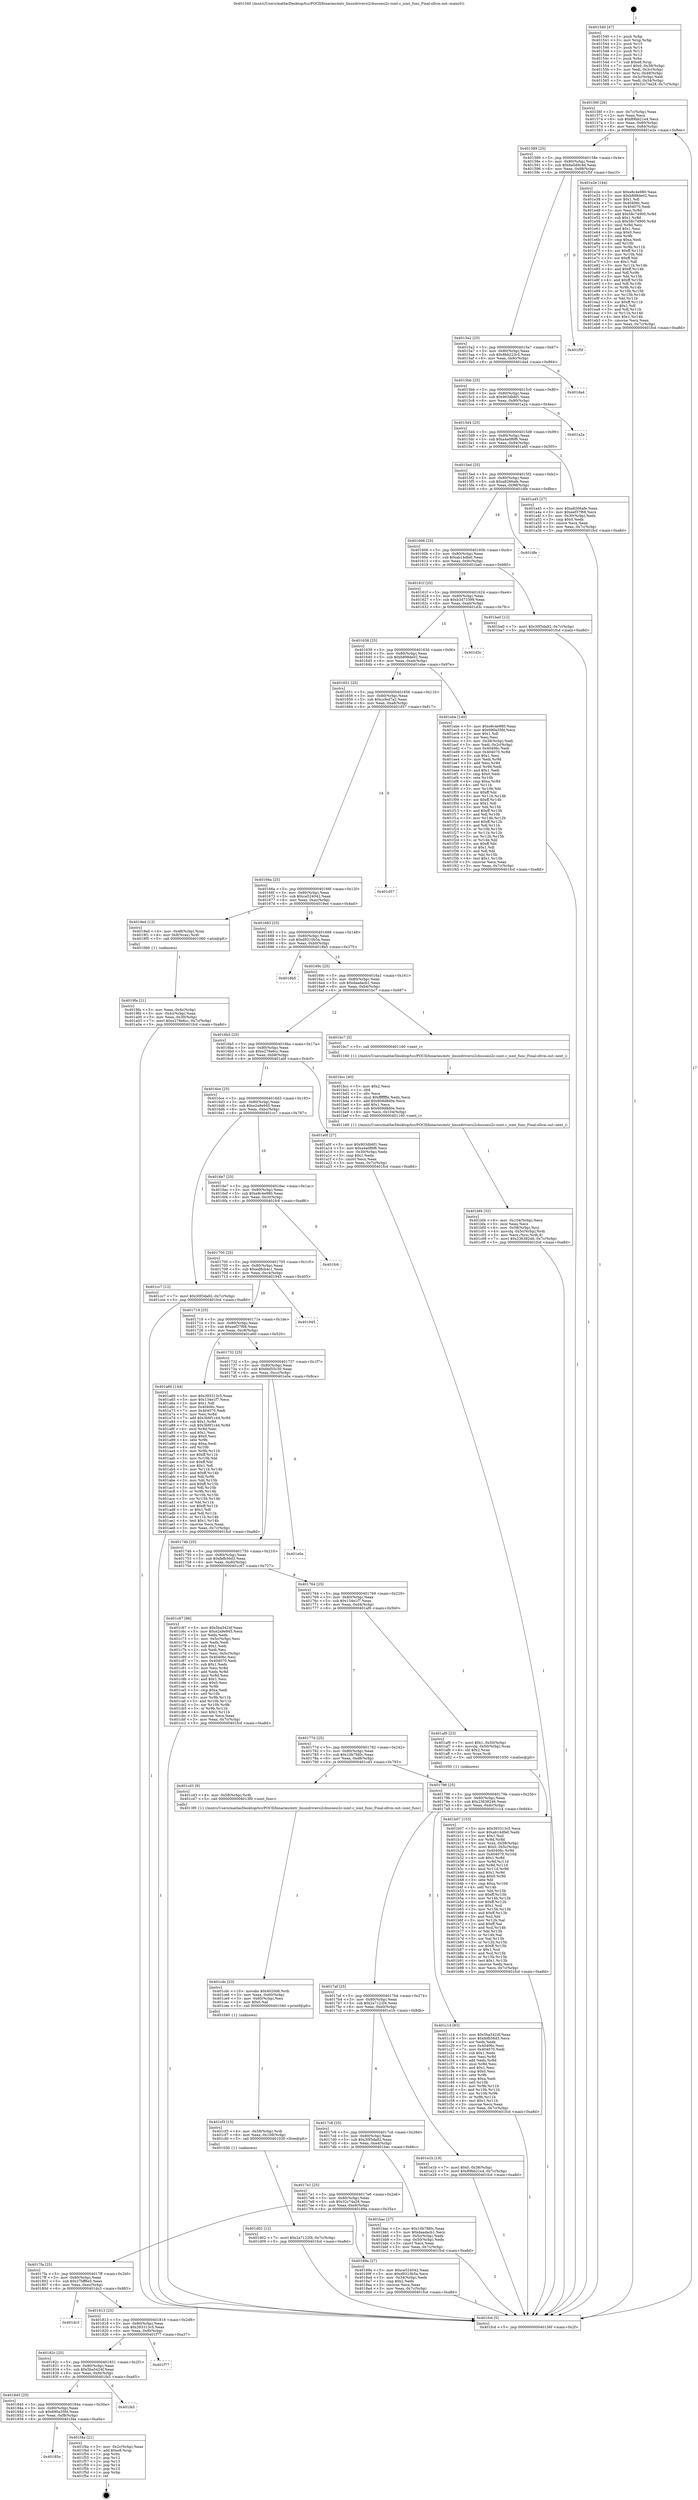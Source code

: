 digraph "0x401540" {
  label = "0x401540 (/mnt/c/Users/mathe/Desktop/tcc/POCII/binaries/extr_linuxdriversi2cbussesi2c-ismt.c_ismt_func_Final-ollvm.out::main(0))"
  labelloc = "t"
  node[shape=record]

  Entry [label="",width=0.3,height=0.3,shape=circle,fillcolor=black,style=filled]
  "0x40156f" [label="{
     0x40156f [26]\l
     | [instrs]\l
     &nbsp;&nbsp;0x40156f \<+3\>: mov -0x7c(%rbp),%eax\l
     &nbsp;&nbsp;0x401572 \<+2\>: mov %eax,%ecx\l
     &nbsp;&nbsp;0x401574 \<+6\>: sub $0x89bb21e4,%ecx\l
     &nbsp;&nbsp;0x40157a \<+3\>: mov %eax,-0x80(%rbp)\l
     &nbsp;&nbsp;0x40157d \<+6\>: mov %ecx,-0x84(%rbp)\l
     &nbsp;&nbsp;0x401583 \<+6\>: je 0000000000401e2e \<main+0x8ee\>\l
  }"]
  "0x401e2e" [label="{
     0x401e2e [144]\l
     | [instrs]\l
     &nbsp;&nbsp;0x401e2e \<+5\>: mov $0xe8c4e980,%eax\l
     &nbsp;&nbsp;0x401e33 \<+5\>: mov $0xb898de02,%ecx\l
     &nbsp;&nbsp;0x401e38 \<+2\>: mov $0x1,%dl\l
     &nbsp;&nbsp;0x401e3a \<+7\>: mov 0x40406c,%esi\l
     &nbsp;&nbsp;0x401e41 \<+7\>: mov 0x404070,%edi\l
     &nbsp;&nbsp;0x401e48 \<+3\>: mov %esi,%r8d\l
     &nbsp;&nbsp;0x401e4b \<+7\>: add $0x58c74900,%r8d\l
     &nbsp;&nbsp;0x401e52 \<+4\>: sub $0x1,%r8d\l
     &nbsp;&nbsp;0x401e56 \<+7\>: sub $0x58c74900,%r8d\l
     &nbsp;&nbsp;0x401e5d \<+4\>: imul %r8d,%esi\l
     &nbsp;&nbsp;0x401e61 \<+3\>: and $0x1,%esi\l
     &nbsp;&nbsp;0x401e64 \<+3\>: cmp $0x0,%esi\l
     &nbsp;&nbsp;0x401e67 \<+4\>: sete %r9b\l
     &nbsp;&nbsp;0x401e6b \<+3\>: cmp $0xa,%edi\l
     &nbsp;&nbsp;0x401e6e \<+4\>: setl %r10b\l
     &nbsp;&nbsp;0x401e72 \<+3\>: mov %r9b,%r11b\l
     &nbsp;&nbsp;0x401e75 \<+4\>: xor $0xff,%r11b\l
     &nbsp;&nbsp;0x401e79 \<+3\>: mov %r10b,%bl\l
     &nbsp;&nbsp;0x401e7c \<+3\>: xor $0xff,%bl\l
     &nbsp;&nbsp;0x401e7f \<+3\>: xor $0x1,%dl\l
     &nbsp;&nbsp;0x401e82 \<+3\>: mov %r11b,%r14b\l
     &nbsp;&nbsp;0x401e85 \<+4\>: and $0xff,%r14b\l
     &nbsp;&nbsp;0x401e89 \<+3\>: and %dl,%r9b\l
     &nbsp;&nbsp;0x401e8c \<+3\>: mov %bl,%r15b\l
     &nbsp;&nbsp;0x401e8f \<+4\>: and $0xff,%r15b\l
     &nbsp;&nbsp;0x401e93 \<+3\>: and %dl,%r10b\l
     &nbsp;&nbsp;0x401e96 \<+3\>: or %r9b,%r14b\l
     &nbsp;&nbsp;0x401e99 \<+3\>: or %r10b,%r15b\l
     &nbsp;&nbsp;0x401e9c \<+3\>: xor %r15b,%r14b\l
     &nbsp;&nbsp;0x401e9f \<+3\>: or %bl,%r11b\l
     &nbsp;&nbsp;0x401ea2 \<+4\>: xor $0xff,%r11b\l
     &nbsp;&nbsp;0x401ea6 \<+3\>: or $0x1,%dl\l
     &nbsp;&nbsp;0x401ea9 \<+3\>: and %dl,%r11b\l
     &nbsp;&nbsp;0x401eac \<+3\>: or %r11b,%r14b\l
     &nbsp;&nbsp;0x401eaf \<+4\>: test $0x1,%r14b\l
     &nbsp;&nbsp;0x401eb3 \<+3\>: cmovne %ecx,%eax\l
     &nbsp;&nbsp;0x401eb6 \<+3\>: mov %eax,-0x7c(%rbp)\l
     &nbsp;&nbsp;0x401eb9 \<+5\>: jmp 0000000000401fcd \<main+0xa8d\>\l
  }"]
  "0x401589" [label="{
     0x401589 [25]\l
     | [instrs]\l
     &nbsp;&nbsp;0x401589 \<+5\>: jmp 000000000040158e \<main+0x4e\>\l
     &nbsp;&nbsp;0x40158e \<+3\>: mov -0x80(%rbp),%eax\l
     &nbsp;&nbsp;0x401591 \<+5\>: sub $0x8a5d9c4d,%eax\l
     &nbsp;&nbsp;0x401596 \<+6\>: mov %eax,-0x88(%rbp)\l
     &nbsp;&nbsp;0x40159c \<+6\>: je 0000000000401f5f \<main+0xa1f\>\l
  }"]
  Exit [label="",width=0.3,height=0.3,shape=circle,fillcolor=black,style=filled,peripheries=2]
  "0x401f5f" [label="{
     0x401f5f\l
  }", style=dashed]
  "0x4015a2" [label="{
     0x4015a2 [25]\l
     | [instrs]\l
     &nbsp;&nbsp;0x4015a2 \<+5\>: jmp 00000000004015a7 \<main+0x67\>\l
     &nbsp;&nbsp;0x4015a7 \<+3\>: mov -0x80(%rbp),%eax\l
     &nbsp;&nbsp;0x4015aa \<+5\>: sub $0x8bb223c5,%eax\l
     &nbsp;&nbsp;0x4015af \<+6\>: mov %eax,-0x8c(%rbp)\l
     &nbsp;&nbsp;0x4015b5 \<+6\>: je 0000000000401da4 \<main+0x864\>\l
  }"]
  "0x40185e" [label="{
     0x40185e\l
  }", style=dashed]
  "0x401da4" [label="{
     0x401da4\l
  }", style=dashed]
  "0x4015bb" [label="{
     0x4015bb [25]\l
     | [instrs]\l
     &nbsp;&nbsp;0x4015bb \<+5\>: jmp 00000000004015c0 \<main+0x80\>\l
     &nbsp;&nbsp;0x4015c0 \<+3\>: mov -0x80(%rbp),%eax\l
     &nbsp;&nbsp;0x4015c3 \<+5\>: sub $0x903db6f1,%eax\l
     &nbsp;&nbsp;0x4015c8 \<+6\>: mov %eax,-0x90(%rbp)\l
     &nbsp;&nbsp;0x4015ce \<+6\>: je 0000000000401a2a \<main+0x4ea\>\l
  }"]
  "0x401f4a" [label="{
     0x401f4a [21]\l
     | [instrs]\l
     &nbsp;&nbsp;0x401f4a \<+3\>: mov -0x2c(%rbp),%eax\l
     &nbsp;&nbsp;0x401f4d \<+7\>: add $0xe8,%rsp\l
     &nbsp;&nbsp;0x401f54 \<+1\>: pop %rbx\l
     &nbsp;&nbsp;0x401f55 \<+2\>: pop %r12\l
     &nbsp;&nbsp;0x401f57 \<+2\>: pop %r13\l
     &nbsp;&nbsp;0x401f59 \<+2\>: pop %r14\l
     &nbsp;&nbsp;0x401f5b \<+2\>: pop %r15\l
     &nbsp;&nbsp;0x401f5d \<+1\>: pop %rbp\l
     &nbsp;&nbsp;0x401f5e \<+1\>: ret\l
  }"]
  "0x401a2a" [label="{
     0x401a2a\l
  }", style=dashed]
  "0x4015d4" [label="{
     0x4015d4 [25]\l
     | [instrs]\l
     &nbsp;&nbsp;0x4015d4 \<+5\>: jmp 00000000004015d9 \<main+0x99\>\l
     &nbsp;&nbsp;0x4015d9 \<+3\>: mov -0x80(%rbp),%eax\l
     &nbsp;&nbsp;0x4015dc \<+5\>: sub $0xa4a0f6f6,%eax\l
     &nbsp;&nbsp;0x4015e1 \<+6\>: mov %eax,-0x94(%rbp)\l
     &nbsp;&nbsp;0x4015e7 \<+6\>: je 0000000000401a45 \<main+0x505\>\l
  }"]
  "0x401845" [label="{
     0x401845 [25]\l
     | [instrs]\l
     &nbsp;&nbsp;0x401845 \<+5\>: jmp 000000000040184a \<main+0x30a\>\l
     &nbsp;&nbsp;0x40184a \<+3\>: mov -0x80(%rbp),%eax\l
     &nbsp;&nbsp;0x40184d \<+5\>: sub $0x690a35fd,%eax\l
     &nbsp;&nbsp;0x401852 \<+6\>: mov %eax,-0xf8(%rbp)\l
     &nbsp;&nbsp;0x401858 \<+6\>: je 0000000000401f4a \<main+0xa0a\>\l
  }"]
  "0x401a45" [label="{
     0x401a45 [27]\l
     | [instrs]\l
     &nbsp;&nbsp;0x401a45 \<+5\>: mov $0xa8266afe,%eax\l
     &nbsp;&nbsp;0x401a4a \<+5\>: mov $0xeef37f68,%ecx\l
     &nbsp;&nbsp;0x401a4f \<+3\>: mov -0x30(%rbp),%edx\l
     &nbsp;&nbsp;0x401a52 \<+3\>: cmp $0x0,%edx\l
     &nbsp;&nbsp;0x401a55 \<+3\>: cmove %ecx,%eax\l
     &nbsp;&nbsp;0x401a58 \<+3\>: mov %eax,-0x7c(%rbp)\l
     &nbsp;&nbsp;0x401a5b \<+5\>: jmp 0000000000401fcd \<main+0xa8d\>\l
  }"]
  "0x4015ed" [label="{
     0x4015ed [25]\l
     | [instrs]\l
     &nbsp;&nbsp;0x4015ed \<+5\>: jmp 00000000004015f2 \<main+0xb2\>\l
     &nbsp;&nbsp;0x4015f2 \<+3\>: mov -0x80(%rbp),%eax\l
     &nbsp;&nbsp;0x4015f5 \<+5\>: sub $0xa8266afe,%eax\l
     &nbsp;&nbsp;0x4015fa \<+6\>: mov %eax,-0x98(%rbp)\l
     &nbsp;&nbsp;0x401600 \<+6\>: je 0000000000401dfe \<main+0x8be\>\l
  }"]
  "0x401fa5" [label="{
     0x401fa5\l
  }", style=dashed]
  "0x401dfe" [label="{
     0x401dfe\l
  }", style=dashed]
  "0x401606" [label="{
     0x401606 [25]\l
     | [instrs]\l
     &nbsp;&nbsp;0x401606 \<+5\>: jmp 000000000040160b \<main+0xcb\>\l
     &nbsp;&nbsp;0x40160b \<+3\>: mov -0x80(%rbp),%eax\l
     &nbsp;&nbsp;0x40160e \<+5\>: sub $0xab14dfa0,%eax\l
     &nbsp;&nbsp;0x401613 \<+6\>: mov %eax,-0x9c(%rbp)\l
     &nbsp;&nbsp;0x401619 \<+6\>: je 0000000000401ba0 \<main+0x660\>\l
  }"]
  "0x40182c" [label="{
     0x40182c [25]\l
     | [instrs]\l
     &nbsp;&nbsp;0x40182c \<+5\>: jmp 0000000000401831 \<main+0x2f1\>\l
     &nbsp;&nbsp;0x401831 \<+3\>: mov -0x80(%rbp),%eax\l
     &nbsp;&nbsp;0x401834 \<+5\>: sub $0x5ba5424f,%eax\l
     &nbsp;&nbsp;0x401839 \<+6\>: mov %eax,-0xf4(%rbp)\l
     &nbsp;&nbsp;0x40183f \<+6\>: je 0000000000401fa5 \<main+0xa65\>\l
  }"]
  "0x401ba0" [label="{
     0x401ba0 [12]\l
     | [instrs]\l
     &nbsp;&nbsp;0x401ba0 \<+7\>: movl $0x30f3da92,-0x7c(%rbp)\l
     &nbsp;&nbsp;0x401ba7 \<+5\>: jmp 0000000000401fcd \<main+0xa8d\>\l
  }"]
  "0x40161f" [label="{
     0x40161f [25]\l
     | [instrs]\l
     &nbsp;&nbsp;0x40161f \<+5\>: jmp 0000000000401624 \<main+0xe4\>\l
     &nbsp;&nbsp;0x401624 \<+3\>: mov -0x80(%rbp),%eax\l
     &nbsp;&nbsp;0x401627 \<+5\>: sub $0xb3d73399,%eax\l
     &nbsp;&nbsp;0x40162c \<+6\>: mov %eax,-0xa0(%rbp)\l
     &nbsp;&nbsp;0x401632 \<+6\>: je 0000000000401d3c \<main+0x7fc\>\l
  }"]
  "0x401f77" [label="{
     0x401f77\l
  }", style=dashed]
  "0x401d3c" [label="{
     0x401d3c\l
  }", style=dashed]
  "0x401638" [label="{
     0x401638 [25]\l
     | [instrs]\l
     &nbsp;&nbsp;0x401638 \<+5\>: jmp 000000000040163d \<main+0xfd\>\l
     &nbsp;&nbsp;0x40163d \<+3\>: mov -0x80(%rbp),%eax\l
     &nbsp;&nbsp;0x401640 \<+5\>: sub $0xb898de02,%eax\l
     &nbsp;&nbsp;0x401645 \<+6\>: mov %eax,-0xa4(%rbp)\l
     &nbsp;&nbsp;0x40164b \<+6\>: je 0000000000401ebe \<main+0x97e\>\l
  }"]
  "0x401813" [label="{
     0x401813 [25]\l
     | [instrs]\l
     &nbsp;&nbsp;0x401813 \<+5\>: jmp 0000000000401818 \<main+0x2d8\>\l
     &nbsp;&nbsp;0x401818 \<+3\>: mov -0x80(%rbp),%eax\l
     &nbsp;&nbsp;0x40181b \<+5\>: sub $0x393313c5,%eax\l
     &nbsp;&nbsp;0x401820 \<+6\>: mov %eax,-0xf0(%rbp)\l
     &nbsp;&nbsp;0x401826 \<+6\>: je 0000000000401f77 \<main+0xa37\>\l
  }"]
  "0x401ebe" [label="{
     0x401ebe [140]\l
     | [instrs]\l
     &nbsp;&nbsp;0x401ebe \<+5\>: mov $0xe8c4e980,%eax\l
     &nbsp;&nbsp;0x401ec3 \<+5\>: mov $0x690a35fd,%ecx\l
     &nbsp;&nbsp;0x401ec8 \<+2\>: mov $0x1,%dl\l
     &nbsp;&nbsp;0x401eca \<+2\>: xor %esi,%esi\l
     &nbsp;&nbsp;0x401ecc \<+3\>: mov -0x38(%rbp),%edi\l
     &nbsp;&nbsp;0x401ecf \<+3\>: mov %edi,-0x2c(%rbp)\l
     &nbsp;&nbsp;0x401ed2 \<+7\>: mov 0x40406c,%edi\l
     &nbsp;&nbsp;0x401ed9 \<+8\>: mov 0x404070,%r8d\l
     &nbsp;&nbsp;0x401ee1 \<+3\>: sub $0x1,%esi\l
     &nbsp;&nbsp;0x401ee4 \<+3\>: mov %edi,%r9d\l
     &nbsp;&nbsp;0x401ee7 \<+3\>: add %esi,%r9d\l
     &nbsp;&nbsp;0x401eea \<+4\>: imul %r9d,%edi\l
     &nbsp;&nbsp;0x401eee \<+3\>: and $0x1,%edi\l
     &nbsp;&nbsp;0x401ef1 \<+3\>: cmp $0x0,%edi\l
     &nbsp;&nbsp;0x401ef4 \<+4\>: sete %r10b\l
     &nbsp;&nbsp;0x401ef8 \<+4\>: cmp $0xa,%r8d\l
     &nbsp;&nbsp;0x401efc \<+4\>: setl %r11b\l
     &nbsp;&nbsp;0x401f00 \<+3\>: mov %r10b,%bl\l
     &nbsp;&nbsp;0x401f03 \<+3\>: xor $0xff,%bl\l
     &nbsp;&nbsp;0x401f06 \<+3\>: mov %r11b,%r14b\l
     &nbsp;&nbsp;0x401f09 \<+4\>: xor $0xff,%r14b\l
     &nbsp;&nbsp;0x401f0d \<+3\>: xor $0x1,%dl\l
     &nbsp;&nbsp;0x401f10 \<+3\>: mov %bl,%r15b\l
     &nbsp;&nbsp;0x401f13 \<+4\>: and $0xff,%r15b\l
     &nbsp;&nbsp;0x401f17 \<+3\>: and %dl,%r10b\l
     &nbsp;&nbsp;0x401f1a \<+3\>: mov %r14b,%r12b\l
     &nbsp;&nbsp;0x401f1d \<+4\>: and $0xff,%r12b\l
     &nbsp;&nbsp;0x401f21 \<+3\>: and %dl,%r11b\l
     &nbsp;&nbsp;0x401f24 \<+3\>: or %r10b,%r15b\l
     &nbsp;&nbsp;0x401f27 \<+3\>: or %r11b,%r12b\l
     &nbsp;&nbsp;0x401f2a \<+3\>: xor %r12b,%r15b\l
     &nbsp;&nbsp;0x401f2d \<+3\>: or %r14b,%bl\l
     &nbsp;&nbsp;0x401f30 \<+3\>: xor $0xff,%bl\l
     &nbsp;&nbsp;0x401f33 \<+3\>: or $0x1,%dl\l
     &nbsp;&nbsp;0x401f36 \<+2\>: and %dl,%bl\l
     &nbsp;&nbsp;0x401f38 \<+3\>: or %bl,%r15b\l
     &nbsp;&nbsp;0x401f3b \<+4\>: test $0x1,%r15b\l
     &nbsp;&nbsp;0x401f3f \<+3\>: cmovne %ecx,%eax\l
     &nbsp;&nbsp;0x401f42 \<+3\>: mov %eax,-0x7c(%rbp)\l
     &nbsp;&nbsp;0x401f45 \<+5\>: jmp 0000000000401fcd \<main+0xa8d\>\l
  }"]
  "0x401651" [label="{
     0x401651 [25]\l
     | [instrs]\l
     &nbsp;&nbsp;0x401651 \<+5\>: jmp 0000000000401656 \<main+0x116\>\l
     &nbsp;&nbsp;0x401656 \<+3\>: mov -0x80(%rbp),%eax\l
     &nbsp;&nbsp;0x401659 \<+5\>: sub $0xccfed7a2,%eax\l
     &nbsp;&nbsp;0x40165e \<+6\>: mov %eax,-0xa8(%rbp)\l
     &nbsp;&nbsp;0x401664 \<+6\>: je 0000000000401d57 \<main+0x817\>\l
  }"]
  "0x401dc3" [label="{
     0x401dc3\l
  }", style=dashed]
  "0x401d57" [label="{
     0x401d57\l
  }", style=dashed]
  "0x40166a" [label="{
     0x40166a [25]\l
     | [instrs]\l
     &nbsp;&nbsp;0x40166a \<+5\>: jmp 000000000040166f \<main+0x12f\>\l
     &nbsp;&nbsp;0x40166f \<+3\>: mov -0x80(%rbp),%eax\l
     &nbsp;&nbsp;0x401672 \<+5\>: sub $0xce524042,%eax\l
     &nbsp;&nbsp;0x401677 \<+6\>: mov %eax,-0xac(%rbp)\l
     &nbsp;&nbsp;0x40167d \<+6\>: je 00000000004019ed \<main+0x4ad\>\l
  }"]
  "0x401d02" [label="{
     0x401d02 [12]\l
     | [instrs]\l
     &nbsp;&nbsp;0x401d02 \<+7\>: movl $0x2a7122f4,-0x7c(%rbp)\l
     &nbsp;&nbsp;0x401d09 \<+5\>: jmp 0000000000401fcd \<main+0xa8d\>\l
  }"]
  "0x4019ed" [label="{
     0x4019ed [13]\l
     | [instrs]\l
     &nbsp;&nbsp;0x4019ed \<+4\>: mov -0x48(%rbp),%rax\l
     &nbsp;&nbsp;0x4019f1 \<+4\>: mov 0x8(%rax),%rdi\l
     &nbsp;&nbsp;0x4019f5 \<+5\>: call 0000000000401060 \<atoi@plt\>\l
     | [calls]\l
     &nbsp;&nbsp;0x401060 \{1\} (unknown)\l
  }"]
  "0x401683" [label="{
     0x401683 [25]\l
     | [instrs]\l
     &nbsp;&nbsp;0x401683 \<+5\>: jmp 0000000000401688 \<main+0x148\>\l
     &nbsp;&nbsp;0x401688 \<+3\>: mov -0x80(%rbp),%eax\l
     &nbsp;&nbsp;0x40168b \<+5\>: sub $0xd9310b5a,%eax\l
     &nbsp;&nbsp;0x401690 \<+6\>: mov %eax,-0xb0(%rbp)\l
     &nbsp;&nbsp;0x401696 \<+6\>: je 00000000004018b5 \<main+0x375\>\l
  }"]
  "0x401cf3" [label="{
     0x401cf3 [15]\l
     | [instrs]\l
     &nbsp;&nbsp;0x401cf3 \<+4\>: mov -0x58(%rbp),%rdi\l
     &nbsp;&nbsp;0x401cf7 \<+6\>: mov %eax,-0x108(%rbp)\l
     &nbsp;&nbsp;0x401cfd \<+5\>: call 0000000000401030 \<free@plt\>\l
     | [calls]\l
     &nbsp;&nbsp;0x401030 \{1\} (unknown)\l
  }"]
  "0x4018b5" [label="{
     0x4018b5\l
  }", style=dashed]
  "0x40169c" [label="{
     0x40169c [25]\l
     | [instrs]\l
     &nbsp;&nbsp;0x40169c \<+5\>: jmp 00000000004016a1 \<main+0x161\>\l
     &nbsp;&nbsp;0x4016a1 \<+3\>: mov -0x80(%rbp),%eax\l
     &nbsp;&nbsp;0x4016a4 \<+5\>: sub $0xdaadacb1,%eax\l
     &nbsp;&nbsp;0x4016a9 \<+6\>: mov %eax,-0xb4(%rbp)\l
     &nbsp;&nbsp;0x4016af \<+6\>: je 0000000000401bc7 \<main+0x687\>\l
  }"]
  "0x401cdc" [label="{
     0x401cdc [23]\l
     | [instrs]\l
     &nbsp;&nbsp;0x401cdc \<+10\>: movabs $0x4020d6,%rdi\l
     &nbsp;&nbsp;0x401ce6 \<+3\>: mov %eax,-0x60(%rbp)\l
     &nbsp;&nbsp;0x401ce9 \<+3\>: mov -0x60(%rbp),%esi\l
     &nbsp;&nbsp;0x401cec \<+2\>: mov $0x0,%al\l
     &nbsp;&nbsp;0x401cee \<+5\>: call 0000000000401040 \<printf@plt\>\l
     | [calls]\l
     &nbsp;&nbsp;0x401040 \{1\} (unknown)\l
  }"]
  "0x401bc7" [label="{
     0x401bc7 [5]\l
     | [instrs]\l
     &nbsp;&nbsp;0x401bc7 \<+5\>: call 0000000000401160 \<next_i\>\l
     | [calls]\l
     &nbsp;&nbsp;0x401160 \{1\} (/mnt/c/Users/mathe/Desktop/tcc/POCII/binaries/extr_linuxdriversi2cbussesi2c-ismt.c_ismt_func_Final-ollvm.out::next_i)\l
  }"]
  "0x4016b5" [label="{
     0x4016b5 [25]\l
     | [instrs]\l
     &nbsp;&nbsp;0x4016b5 \<+5\>: jmp 00000000004016ba \<main+0x17a\>\l
     &nbsp;&nbsp;0x4016ba \<+3\>: mov -0x80(%rbp),%eax\l
     &nbsp;&nbsp;0x4016bd \<+5\>: sub $0xe278e6cc,%eax\l
     &nbsp;&nbsp;0x4016c2 \<+6\>: mov %eax,-0xb8(%rbp)\l
     &nbsp;&nbsp;0x4016c8 \<+6\>: je 0000000000401a0f \<main+0x4cf\>\l
  }"]
  "0x401bf4" [label="{
     0x401bf4 [32]\l
     | [instrs]\l
     &nbsp;&nbsp;0x401bf4 \<+6\>: mov -0x104(%rbp),%ecx\l
     &nbsp;&nbsp;0x401bfa \<+3\>: imul %eax,%ecx\l
     &nbsp;&nbsp;0x401bfd \<+4\>: mov -0x58(%rbp),%rsi\l
     &nbsp;&nbsp;0x401c01 \<+4\>: movslq -0x5c(%rbp),%rdi\l
     &nbsp;&nbsp;0x401c05 \<+3\>: mov %ecx,(%rsi,%rdi,4)\l
     &nbsp;&nbsp;0x401c08 \<+7\>: movl $0x23638246,-0x7c(%rbp)\l
     &nbsp;&nbsp;0x401c0f \<+5\>: jmp 0000000000401fcd \<main+0xa8d\>\l
  }"]
  "0x401a0f" [label="{
     0x401a0f [27]\l
     | [instrs]\l
     &nbsp;&nbsp;0x401a0f \<+5\>: mov $0x903db6f1,%eax\l
     &nbsp;&nbsp;0x401a14 \<+5\>: mov $0xa4a0f6f6,%ecx\l
     &nbsp;&nbsp;0x401a19 \<+3\>: mov -0x30(%rbp),%edx\l
     &nbsp;&nbsp;0x401a1c \<+3\>: cmp $0x1,%edx\l
     &nbsp;&nbsp;0x401a1f \<+3\>: cmovl %ecx,%eax\l
     &nbsp;&nbsp;0x401a22 \<+3\>: mov %eax,-0x7c(%rbp)\l
     &nbsp;&nbsp;0x401a25 \<+5\>: jmp 0000000000401fcd \<main+0xa8d\>\l
  }"]
  "0x4016ce" [label="{
     0x4016ce [25]\l
     | [instrs]\l
     &nbsp;&nbsp;0x4016ce \<+5\>: jmp 00000000004016d3 \<main+0x193\>\l
     &nbsp;&nbsp;0x4016d3 \<+3\>: mov -0x80(%rbp),%eax\l
     &nbsp;&nbsp;0x4016d6 \<+5\>: sub $0xe2a9e945,%eax\l
     &nbsp;&nbsp;0x4016db \<+6\>: mov %eax,-0xbc(%rbp)\l
     &nbsp;&nbsp;0x4016e1 \<+6\>: je 0000000000401cc7 \<main+0x787\>\l
  }"]
  "0x401bcc" [label="{
     0x401bcc [40]\l
     | [instrs]\l
     &nbsp;&nbsp;0x401bcc \<+5\>: mov $0x2,%ecx\l
     &nbsp;&nbsp;0x401bd1 \<+1\>: cltd\l
     &nbsp;&nbsp;0x401bd2 \<+2\>: idiv %ecx\l
     &nbsp;&nbsp;0x401bd4 \<+6\>: imul $0xfffffffe,%edx,%ecx\l
     &nbsp;&nbsp;0x401bda \<+6\>: add $0x809d8d0e,%ecx\l
     &nbsp;&nbsp;0x401be0 \<+3\>: add $0x1,%ecx\l
     &nbsp;&nbsp;0x401be3 \<+6\>: sub $0x809d8d0e,%ecx\l
     &nbsp;&nbsp;0x401be9 \<+6\>: mov %ecx,-0x104(%rbp)\l
     &nbsp;&nbsp;0x401bef \<+5\>: call 0000000000401160 \<next_i\>\l
     | [calls]\l
     &nbsp;&nbsp;0x401160 \{1\} (/mnt/c/Users/mathe/Desktop/tcc/POCII/binaries/extr_linuxdriversi2cbussesi2c-ismt.c_ismt_func_Final-ollvm.out::next_i)\l
  }"]
  "0x401cc7" [label="{
     0x401cc7 [12]\l
     | [instrs]\l
     &nbsp;&nbsp;0x401cc7 \<+7\>: movl $0x30f3da92,-0x7c(%rbp)\l
     &nbsp;&nbsp;0x401cce \<+5\>: jmp 0000000000401fcd \<main+0xa8d\>\l
  }"]
  "0x4016e7" [label="{
     0x4016e7 [25]\l
     | [instrs]\l
     &nbsp;&nbsp;0x4016e7 \<+5\>: jmp 00000000004016ec \<main+0x1ac\>\l
     &nbsp;&nbsp;0x4016ec \<+3\>: mov -0x80(%rbp),%eax\l
     &nbsp;&nbsp;0x4016ef \<+5\>: sub $0xe8c4e980,%eax\l
     &nbsp;&nbsp;0x4016f4 \<+6\>: mov %eax,-0xc0(%rbp)\l
     &nbsp;&nbsp;0x4016fa \<+6\>: je 0000000000401fc6 \<main+0xa86\>\l
  }"]
  "0x401b07" [label="{
     0x401b07 [153]\l
     | [instrs]\l
     &nbsp;&nbsp;0x401b07 \<+5\>: mov $0x393313c5,%ecx\l
     &nbsp;&nbsp;0x401b0c \<+5\>: mov $0xab14dfa0,%edx\l
     &nbsp;&nbsp;0x401b11 \<+3\>: mov $0x1,%sil\l
     &nbsp;&nbsp;0x401b14 \<+3\>: xor %r8d,%r8d\l
     &nbsp;&nbsp;0x401b17 \<+4\>: mov %rax,-0x58(%rbp)\l
     &nbsp;&nbsp;0x401b1b \<+7\>: movl $0x0,-0x5c(%rbp)\l
     &nbsp;&nbsp;0x401b22 \<+8\>: mov 0x40406c,%r9d\l
     &nbsp;&nbsp;0x401b2a \<+8\>: mov 0x404070,%r10d\l
     &nbsp;&nbsp;0x401b32 \<+4\>: sub $0x1,%r8d\l
     &nbsp;&nbsp;0x401b36 \<+3\>: mov %r9d,%r11d\l
     &nbsp;&nbsp;0x401b39 \<+3\>: add %r8d,%r11d\l
     &nbsp;&nbsp;0x401b3c \<+4\>: imul %r11d,%r9d\l
     &nbsp;&nbsp;0x401b40 \<+4\>: and $0x1,%r9d\l
     &nbsp;&nbsp;0x401b44 \<+4\>: cmp $0x0,%r9d\l
     &nbsp;&nbsp;0x401b48 \<+3\>: sete %bl\l
     &nbsp;&nbsp;0x401b4b \<+4\>: cmp $0xa,%r10d\l
     &nbsp;&nbsp;0x401b4f \<+4\>: setl %r14b\l
     &nbsp;&nbsp;0x401b53 \<+3\>: mov %bl,%r15b\l
     &nbsp;&nbsp;0x401b56 \<+4\>: xor $0xff,%r15b\l
     &nbsp;&nbsp;0x401b5a \<+3\>: mov %r14b,%r12b\l
     &nbsp;&nbsp;0x401b5d \<+4\>: xor $0xff,%r12b\l
     &nbsp;&nbsp;0x401b61 \<+4\>: xor $0x1,%sil\l
     &nbsp;&nbsp;0x401b65 \<+3\>: mov %r15b,%r13b\l
     &nbsp;&nbsp;0x401b68 \<+4\>: and $0xff,%r13b\l
     &nbsp;&nbsp;0x401b6c \<+3\>: and %sil,%bl\l
     &nbsp;&nbsp;0x401b6f \<+3\>: mov %r12b,%al\l
     &nbsp;&nbsp;0x401b72 \<+2\>: and $0xff,%al\l
     &nbsp;&nbsp;0x401b74 \<+3\>: and %sil,%r14b\l
     &nbsp;&nbsp;0x401b77 \<+3\>: or %bl,%r13b\l
     &nbsp;&nbsp;0x401b7a \<+3\>: or %r14b,%al\l
     &nbsp;&nbsp;0x401b7d \<+3\>: xor %al,%r13b\l
     &nbsp;&nbsp;0x401b80 \<+3\>: or %r12b,%r15b\l
     &nbsp;&nbsp;0x401b83 \<+4\>: xor $0xff,%r15b\l
     &nbsp;&nbsp;0x401b87 \<+4\>: or $0x1,%sil\l
     &nbsp;&nbsp;0x401b8b \<+3\>: and %sil,%r15b\l
     &nbsp;&nbsp;0x401b8e \<+3\>: or %r15b,%r13b\l
     &nbsp;&nbsp;0x401b91 \<+4\>: test $0x1,%r13b\l
     &nbsp;&nbsp;0x401b95 \<+3\>: cmovne %edx,%ecx\l
     &nbsp;&nbsp;0x401b98 \<+3\>: mov %ecx,-0x7c(%rbp)\l
     &nbsp;&nbsp;0x401b9b \<+5\>: jmp 0000000000401fcd \<main+0xa8d\>\l
  }"]
  "0x401fc6" [label="{
     0x401fc6\l
  }", style=dashed]
  "0x401700" [label="{
     0x401700 [25]\l
     | [instrs]\l
     &nbsp;&nbsp;0x401700 \<+5\>: jmp 0000000000401705 \<main+0x1c5\>\l
     &nbsp;&nbsp;0x401705 \<+3\>: mov -0x80(%rbp),%eax\l
     &nbsp;&nbsp;0x401708 \<+5\>: sub $0xed8cb4c1,%eax\l
     &nbsp;&nbsp;0x40170d \<+6\>: mov %eax,-0xc4(%rbp)\l
     &nbsp;&nbsp;0x401713 \<+6\>: je 0000000000401945 \<main+0x405\>\l
  }"]
  "0x4019fa" [label="{
     0x4019fa [21]\l
     | [instrs]\l
     &nbsp;&nbsp;0x4019fa \<+3\>: mov %eax,-0x4c(%rbp)\l
     &nbsp;&nbsp;0x4019fd \<+3\>: mov -0x4c(%rbp),%eax\l
     &nbsp;&nbsp;0x401a00 \<+3\>: mov %eax,-0x30(%rbp)\l
     &nbsp;&nbsp;0x401a03 \<+7\>: movl $0xe278e6cc,-0x7c(%rbp)\l
     &nbsp;&nbsp;0x401a0a \<+5\>: jmp 0000000000401fcd \<main+0xa8d\>\l
  }"]
  "0x401945" [label="{
     0x401945\l
  }", style=dashed]
  "0x401719" [label="{
     0x401719 [25]\l
     | [instrs]\l
     &nbsp;&nbsp;0x401719 \<+5\>: jmp 000000000040171e \<main+0x1de\>\l
     &nbsp;&nbsp;0x40171e \<+3\>: mov -0x80(%rbp),%eax\l
     &nbsp;&nbsp;0x401721 \<+5\>: sub $0xeef37f68,%eax\l
     &nbsp;&nbsp;0x401726 \<+6\>: mov %eax,-0xc8(%rbp)\l
     &nbsp;&nbsp;0x40172c \<+6\>: je 0000000000401a60 \<main+0x520\>\l
  }"]
  "0x401540" [label="{
     0x401540 [47]\l
     | [instrs]\l
     &nbsp;&nbsp;0x401540 \<+1\>: push %rbp\l
     &nbsp;&nbsp;0x401541 \<+3\>: mov %rsp,%rbp\l
     &nbsp;&nbsp;0x401544 \<+2\>: push %r15\l
     &nbsp;&nbsp;0x401546 \<+2\>: push %r14\l
     &nbsp;&nbsp;0x401548 \<+2\>: push %r13\l
     &nbsp;&nbsp;0x40154a \<+2\>: push %r12\l
     &nbsp;&nbsp;0x40154c \<+1\>: push %rbx\l
     &nbsp;&nbsp;0x40154d \<+7\>: sub $0xe8,%rsp\l
     &nbsp;&nbsp;0x401554 \<+7\>: movl $0x0,-0x38(%rbp)\l
     &nbsp;&nbsp;0x40155b \<+3\>: mov %edi,-0x3c(%rbp)\l
     &nbsp;&nbsp;0x40155e \<+4\>: mov %rsi,-0x48(%rbp)\l
     &nbsp;&nbsp;0x401562 \<+3\>: mov -0x3c(%rbp),%edi\l
     &nbsp;&nbsp;0x401565 \<+3\>: mov %edi,-0x34(%rbp)\l
     &nbsp;&nbsp;0x401568 \<+7\>: movl $0x32c74a28,-0x7c(%rbp)\l
  }"]
  "0x401a60" [label="{
     0x401a60 [144]\l
     | [instrs]\l
     &nbsp;&nbsp;0x401a60 \<+5\>: mov $0x393313c5,%eax\l
     &nbsp;&nbsp;0x401a65 \<+5\>: mov $0x134e1f7,%ecx\l
     &nbsp;&nbsp;0x401a6a \<+2\>: mov $0x1,%dl\l
     &nbsp;&nbsp;0x401a6c \<+7\>: mov 0x40406c,%esi\l
     &nbsp;&nbsp;0x401a73 \<+7\>: mov 0x404070,%edi\l
     &nbsp;&nbsp;0x401a7a \<+3\>: mov %esi,%r8d\l
     &nbsp;&nbsp;0x401a7d \<+7\>: add $0x3b6f1c44,%r8d\l
     &nbsp;&nbsp;0x401a84 \<+4\>: sub $0x1,%r8d\l
     &nbsp;&nbsp;0x401a88 \<+7\>: sub $0x3b6f1c44,%r8d\l
     &nbsp;&nbsp;0x401a8f \<+4\>: imul %r8d,%esi\l
     &nbsp;&nbsp;0x401a93 \<+3\>: and $0x1,%esi\l
     &nbsp;&nbsp;0x401a96 \<+3\>: cmp $0x0,%esi\l
     &nbsp;&nbsp;0x401a99 \<+4\>: sete %r9b\l
     &nbsp;&nbsp;0x401a9d \<+3\>: cmp $0xa,%edi\l
     &nbsp;&nbsp;0x401aa0 \<+4\>: setl %r10b\l
     &nbsp;&nbsp;0x401aa4 \<+3\>: mov %r9b,%r11b\l
     &nbsp;&nbsp;0x401aa7 \<+4\>: xor $0xff,%r11b\l
     &nbsp;&nbsp;0x401aab \<+3\>: mov %r10b,%bl\l
     &nbsp;&nbsp;0x401aae \<+3\>: xor $0xff,%bl\l
     &nbsp;&nbsp;0x401ab1 \<+3\>: xor $0x1,%dl\l
     &nbsp;&nbsp;0x401ab4 \<+3\>: mov %r11b,%r14b\l
     &nbsp;&nbsp;0x401ab7 \<+4\>: and $0xff,%r14b\l
     &nbsp;&nbsp;0x401abb \<+3\>: and %dl,%r9b\l
     &nbsp;&nbsp;0x401abe \<+3\>: mov %bl,%r15b\l
     &nbsp;&nbsp;0x401ac1 \<+4\>: and $0xff,%r15b\l
     &nbsp;&nbsp;0x401ac5 \<+3\>: and %dl,%r10b\l
     &nbsp;&nbsp;0x401ac8 \<+3\>: or %r9b,%r14b\l
     &nbsp;&nbsp;0x401acb \<+3\>: or %r10b,%r15b\l
     &nbsp;&nbsp;0x401ace \<+3\>: xor %r15b,%r14b\l
     &nbsp;&nbsp;0x401ad1 \<+3\>: or %bl,%r11b\l
     &nbsp;&nbsp;0x401ad4 \<+4\>: xor $0xff,%r11b\l
     &nbsp;&nbsp;0x401ad8 \<+3\>: or $0x1,%dl\l
     &nbsp;&nbsp;0x401adb \<+3\>: and %dl,%r11b\l
     &nbsp;&nbsp;0x401ade \<+3\>: or %r11b,%r14b\l
     &nbsp;&nbsp;0x401ae1 \<+4\>: test $0x1,%r14b\l
     &nbsp;&nbsp;0x401ae5 \<+3\>: cmovne %ecx,%eax\l
     &nbsp;&nbsp;0x401ae8 \<+3\>: mov %eax,-0x7c(%rbp)\l
     &nbsp;&nbsp;0x401aeb \<+5\>: jmp 0000000000401fcd \<main+0xa8d\>\l
  }"]
  "0x401732" [label="{
     0x401732 [25]\l
     | [instrs]\l
     &nbsp;&nbsp;0x401732 \<+5\>: jmp 0000000000401737 \<main+0x1f7\>\l
     &nbsp;&nbsp;0x401737 \<+3\>: mov -0x80(%rbp),%eax\l
     &nbsp;&nbsp;0x40173a \<+5\>: sub $0xfdd55c30,%eax\l
     &nbsp;&nbsp;0x40173f \<+6\>: mov %eax,-0xcc(%rbp)\l
     &nbsp;&nbsp;0x401745 \<+6\>: je 0000000000401e0a \<main+0x8ca\>\l
  }"]
  "0x401fcd" [label="{
     0x401fcd [5]\l
     | [instrs]\l
     &nbsp;&nbsp;0x401fcd \<+5\>: jmp 000000000040156f \<main+0x2f\>\l
  }"]
  "0x401e0a" [label="{
     0x401e0a\l
  }", style=dashed]
  "0x40174b" [label="{
     0x40174b [25]\l
     | [instrs]\l
     &nbsp;&nbsp;0x40174b \<+5\>: jmp 0000000000401750 \<main+0x210\>\l
     &nbsp;&nbsp;0x401750 \<+3\>: mov -0x80(%rbp),%eax\l
     &nbsp;&nbsp;0x401753 \<+5\>: sub $0xfefb56d3,%eax\l
     &nbsp;&nbsp;0x401758 \<+6\>: mov %eax,-0xd0(%rbp)\l
     &nbsp;&nbsp;0x40175e \<+6\>: je 0000000000401c67 \<main+0x727\>\l
  }"]
  "0x4017fa" [label="{
     0x4017fa [25]\l
     | [instrs]\l
     &nbsp;&nbsp;0x4017fa \<+5\>: jmp 00000000004017ff \<main+0x2bf\>\l
     &nbsp;&nbsp;0x4017ff \<+3\>: mov -0x80(%rbp),%eax\l
     &nbsp;&nbsp;0x401802 \<+5\>: sub $0x37bff6e5,%eax\l
     &nbsp;&nbsp;0x401807 \<+6\>: mov %eax,-0xec(%rbp)\l
     &nbsp;&nbsp;0x40180d \<+6\>: je 0000000000401dc3 \<main+0x883\>\l
  }"]
  "0x401c67" [label="{
     0x401c67 [96]\l
     | [instrs]\l
     &nbsp;&nbsp;0x401c67 \<+5\>: mov $0x5ba5424f,%eax\l
     &nbsp;&nbsp;0x401c6c \<+5\>: mov $0xe2a9e945,%ecx\l
     &nbsp;&nbsp;0x401c71 \<+2\>: xor %edx,%edx\l
     &nbsp;&nbsp;0x401c73 \<+3\>: mov -0x5c(%rbp),%esi\l
     &nbsp;&nbsp;0x401c76 \<+2\>: mov %edx,%edi\l
     &nbsp;&nbsp;0x401c78 \<+3\>: sub $0x1,%edi\l
     &nbsp;&nbsp;0x401c7b \<+2\>: sub %edi,%esi\l
     &nbsp;&nbsp;0x401c7d \<+3\>: mov %esi,-0x5c(%rbp)\l
     &nbsp;&nbsp;0x401c80 \<+7\>: mov 0x40406c,%esi\l
     &nbsp;&nbsp;0x401c87 \<+7\>: mov 0x404070,%edi\l
     &nbsp;&nbsp;0x401c8e \<+3\>: sub $0x1,%edx\l
     &nbsp;&nbsp;0x401c91 \<+3\>: mov %esi,%r8d\l
     &nbsp;&nbsp;0x401c94 \<+3\>: add %edx,%r8d\l
     &nbsp;&nbsp;0x401c97 \<+4\>: imul %r8d,%esi\l
     &nbsp;&nbsp;0x401c9b \<+3\>: and $0x1,%esi\l
     &nbsp;&nbsp;0x401c9e \<+3\>: cmp $0x0,%esi\l
     &nbsp;&nbsp;0x401ca1 \<+4\>: sete %r9b\l
     &nbsp;&nbsp;0x401ca5 \<+3\>: cmp $0xa,%edi\l
     &nbsp;&nbsp;0x401ca8 \<+4\>: setl %r10b\l
     &nbsp;&nbsp;0x401cac \<+3\>: mov %r9b,%r11b\l
     &nbsp;&nbsp;0x401caf \<+3\>: and %r10b,%r11b\l
     &nbsp;&nbsp;0x401cb2 \<+3\>: xor %r10b,%r9b\l
     &nbsp;&nbsp;0x401cb5 \<+3\>: or %r9b,%r11b\l
     &nbsp;&nbsp;0x401cb8 \<+4\>: test $0x1,%r11b\l
     &nbsp;&nbsp;0x401cbc \<+3\>: cmovne %ecx,%eax\l
     &nbsp;&nbsp;0x401cbf \<+3\>: mov %eax,-0x7c(%rbp)\l
     &nbsp;&nbsp;0x401cc2 \<+5\>: jmp 0000000000401fcd \<main+0xa8d\>\l
  }"]
  "0x401764" [label="{
     0x401764 [25]\l
     | [instrs]\l
     &nbsp;&nbsp;0x401764 \<+5\>: jmp 0000000000401769 \<main+0x229\>\l
     &nbsp;&nbsp;0x401769 \<+3\>: mov -0x80(%rbp),%eax\l
     &nbsp;&nbsp;0x40176c \<+5\>: sub $0x134e1f7,%eax\l
     &nbsp;&nbsp;0x401771 \<+6\>: mov %eax,-0xd4(%rbp)\l
     &nbsp;&nbsp;0x401777 \<+6\>: je 0000000000401af0 \<main+0x5b0\>\l
  }"]
  "0x40189a" [label="{
     0x40189a [27]\l
     | [instrs]\l
     &nbsp;&nbsp;0x40189a \<+5\>: mov $0xce524042,%eax\l
     &nbsp;&nbsp;0x40189f \<+5\>: mov $0xd9310b5a,%ecx\l
     &nbsp;&nbsp;0x4018a4 \<+3\>: mov -0x34(%rbp),%edx\l
     &nbsp;&nbsp;0x4018a7 \<+3\>: cmp $0x2,%edx\l
     &nbsp;&nbsp;0x4018aa \<+3\>: cmovne %ecx,%eax\l
     &nbsp;&nbsp;0x4018ad \<+3\>: mov %eax,-0x7c(%rbp)\l
     &nbsp;&nbsp;0x4018b0 \<+5\>: jmp 0000000000401fcd \<main+0xa8d\>\l
  }"]
  "0x401af0" [label="{
     0x401af0 [23]\l
     | [instrs]\l
     &nbsp;&nbsp;0x401af0 \<+7\>: movl $0x1,-0x50(%rbp)\l
     &nbsp;&nbsp;0x401af7 \<+4\>: movslq -0x50(%rbp),%rax\l
     &nbsp;&nbsp;0x401afb \<+4\>: shl $0x2,%rax\l
     &nbsp;&nbsp;0x401aff \<+3\>: mov %rax,%rdi\l
     &nbsp;&nbsp;0x401b02 \<+5\>: call 0000000000401050 \<malloc@plt\>\l
     | [calls]\l
     &nbsp;&nbsp;0x401050 \{1\} (unknown)\l
  }"]
  "0x40177d" [label="{
     0x40177d [25]\l
     | [instrs]\l
     &nbsp;&nbsp;0x40177d \<+5\>: jmp 0000000000401782 \<main+0x242\>\l
     &nbsp;&nbsp;0x401782 \<+3\>: mov -0x80(%rbp),%eax\l
     &nbsp;&nbsp;0x401785 \<+5\>: sub $0x10b7fd0c,%eax\l
     &nbsp;&nbsp;0x40178a \<+6\>: mov %eax,-0xd8(%rbp)\l
     &nbsp;&nbsp;0x401790 \<+6\>: je 0000000000401cd3 \<main+0x793\>\l
  }"]
  "0x4017e1" [label="{
     0x4017e1 [25]\l
     | [instrs]\l
     &nbsp;&nbsp;0x4017e1 \<+5\>: jmp 00000000004017e6 \<main+0x2a6\>\l
     &nbsp;&nbsp;0x4017e6 \<+3\>: mov -0x80(%rbp),%eax\l
     &nbsp;&nbsp;0x4017e9 \<+5\>: sub $0x32c74a28,%eax\l
     &nbsp;&nbsp;0x4017ee \<+6\>: mov %eax,-0xe8(%rbp)\l
     &nbsp;&nbsp;0x4017f4 \<+6\>: je 000000000040189a \<main+0x35a\>\l
  }"]
  "0x401cd3" [label="{
     0x401cd3 [9]\l
     | [instrs]\l
     &nbsp;&nbsp;0x401cd3 \<+4\>: mov -0x58(%rbp),%rdi\l
     &nbsp;&nbsp;0x401cd7 \<+5\>: call 00000000004013f0 \<ismt_func\>\l
     | [calls]\l
     &nbsp;&nbsp;0x4013f0 \{1\} (/mnt/c/Users/mathe/Desktop/tcc/POCII/binaries/extr_linuxdriversi2cbussesi2c-ismt.c_ismt_func_Final-ollvm.out::ismt_func)\l
  }"]
  "0x401796" [label="{
     0x401796 [25]\l
     | [instrs]\l
     &nbsp;&nbsp;0x401796 \<+5\>: jmp 000000000040179b \<main+0x25b\>\l
     &nbsp;&nbsp;0x40179b \<+3\>: mov -0x80(%rbp),%eax\l
     &nbsp;&nbsp;0x40179e \<+5\>: sub $0x23638246,%eax\l
     &nbsp;&nbsp;0x4017a3 \<+6\>: mov %eax,-0xdc(%rbp)\l
     &nbsp;&nbsp;0x4017a9 \<+6\>: je 0000000000401c14 \<main+0x6d4\>\l
  }"]
  "0x401bac" [label="{
     0x401bac [27]\l
     | [instrs]\l
     &nbsp;&nbsp;0x401bac \<+5\>: mov $0x10b7fd0c,%eax\l
     &nbsp;&nbsp;0x401bb1 \<+5\>: mov $0xdaadacb1,%ecx\l
     &nbsp;&nbsp;0x401bb6 \<+3\>: mov -0x5c(%rbp),%edx\l
     &nbsp;&nbsp;0x401bb9 \<+3\>: cmp -0x50(%rbp),%edx\l
     &nbsp;&nbsp;0x401bbc \<+3\>: cmovl %ecx,%eax\l
     &nbsp;&nbsp;0x401bbf \<+3\>: mov %eax,-0x7c(%rbp)\l
     &nbsp;&nbsp;0x401bc2 \<+5\>: jmp 0000000000401fcd \<main+0xa8d\>\l
  }"]
  "0x401c14" [label="{
     0x401c14 [83]\l
     | [instrs]\l
     &nbsp;&nbsp;0x401c14 \<+5\>: mov $0x5ba5424f,%eax\l
     &nbsp;&nbsp;0x401c19 \<+5\>: mov $0xfefb56d3,%ecx\l
     &nbsp;&nbsp;0x401c1e \<+2\>: xor %edx,%edx\l
     &nbsp;&nbsp;0x401c20 \<+7\>: mov 0x40406c,%esi\l
     &nbsp;&nbsp;0x401c27 \<+7\>: mov 0x404070,%edi\l
     &nbsp;&nbsp;0x401c2e \<+3\>: sub $0x1,%edx\l
     &nbsp;&nbsp;0x401c31 \<+3\>: mov %esi,%r8d\l
     &nbsp;&nbsp;0x401c34 \<+3\>: add %edx,%r8d\l
     &nbsp;&nbsp;0x401c37 \<+4\>: imul %r8d,%esi\l
     &nbsp;&nbsp;0x401c3b \<+3\>: and $0x1,%esi\l
     &nbsp;&nbsp;0x401c3e \<+3\>: cmp $0x0,%esi\l
     &nbsp;&nbsp;0x401c41 \<+4\>: sete %r9b\l
     &nbsp;&nbsp;0x401c45 \<+3\>: cmp $0xa,%edi\l
     &nbsp;&nbsp;0x401c48 \<+4\>: setl %r10b\l
     &nbsp;&nbsp;0x401c4c \<+3\>: mov %r9b,%r11b\l
     &nbsp;&nbsp;0x401c4f \<+3\>: and %r10b,%r11b\l
     &nbsp;&nbsp;0x401c52 \<+3\>: xor %r10b,%r9b\l
     &nbsp;&nbsp;0x401c55 \<+3\>: or %r9b,%r11b\l
     &nbsp;&nbsp;0x401c58 \<+4\>: test $0x1,%r11b\l
     &nbsp;&nbsp;0x401c5c \<+3\>: cmovne %ecx,%eax\l
     &nbsp;&nbsp;0x401c5f \<+3\>: mov %eax,-0x7c(%rbp)\l
     &nbsp;&nbsp;0x401c62 \<+5\>: jmp 0000000000401fcd \<main+0xa8d\>\l
  }"]
  "0x4017af" [label="{
     0x4017af [25]\l
     | [instrs]\l
     &nbsp;&nbsp;0x4017af \<+5\>: jmp 00000000004017b4 \<main+0x274\>\l
     &nbsp;&nbsp;0x4017b4 \<+3\>: mov -0x80(%rbp),%eax\l
     &nbsp;&nbsp;0x4017b7 \<+5\>: sub $0x2a7122f4,%eax\l
     &nbsp;&nbsp;0x4017bc \<+6\>: mov %eax,-0xe0(%rbp)\l
     &nbsp;&nbsp;0x4017c2 \<+6\>: je 0000000000401e1b \<main+0x8db\>\l
  }"]
  "0x4017c8" [label="{
     0x4017c8 [25]\l
     | [instrs]\l
     &nbsp;&nbsp;0x4017c8 \<+5\>: jmp 00000000004017cd \<main+0x28d\>\l
     &nbsp;&nbsp;0x4017cd \<+3\>: mov -0x80(%rbp),%eax\l
     &nbsp;&nbsp;0x4017d0 \<+5\>: sub $0x30f3da92,%eax\l
     &nbsp;&nbsp;0x4017d5 \<+6\>: mov %eax,-0xe4(%rbp)\l
     &nbsp;&nbsp;0x4017db \<+6\>: je 0000000000401bac \<main+0x66c\>\l
  }"]
  "0x401e1b" [label="{
     0x401e1b [19]\l
     | [instrs]\l
     &nbsp;&nbsp;0x401e1b \<+7\>: movl $0x0,-0x38(%rbp)\l
     &nbsp;&nbsp;0x401e22 \<+7\>: movl $0x89bb21e4,-0x7c(%rbp)\l
     &nbsp;&nbsp;0x401e29 \<+5\>: jmp 0000000000401fcd \<main+0xa8d\>\l
  }"]
  Entry -> "0x401540" [label=" 1"]
  "0x40156f" -> "0x401e2e" [label=" 1"]
  "0x40156f" -> "0x401589" [label=" 17"]
  "0x401f4a" -> Exit [label=" 1"]
  "0x401589" -> "0x401f5f" [label=" 0"]
  "0x401589" -> "0x4015a2" [label=" 17"]
  "0x401845" -> "0x40185e" [label=" 0"]
  "0x4015a2" -> "0x401da4" [label=" 0"]
  "0x4015a2" -> "0x4015bb" [label=" 17"]
  "0x401845" -> "0x401f4a" [label=" 1"]
  "0x4015bb" -> "0x401a2a" [label=" 0"]
  "0x4015bb" -> "0x4015d4" [label=" 17"]
  "0x40182c" -> "0x401845" [label=" 1"]
  "0x4015d4" -> "0x401a45" [label=" 1"]
  "0x4015d4" -> "0x4015ed" [label=" 16"]
  "0x40182c" -> "0x401fa5" [label=" 0"]
  "0x4015ed" -> "0x401dfe" [label=" 0"]
  "0x4015ed" -> "0x401606" [label=" 16"]
  "0x401813" -> "0x40182c" [label=" 1"]
  "0x401606" -> "0x401ba0" [label=" 1"]
  "0x401606" -> "0x40161f" [label=" 15"]
  "0x401813" -> "0x401f77" [label=" 0"]
  "0x40161f" -> "0x401d3c" [label=" 0"]
  "0x40161f" -> "0x401638" [label=" 15"]
  "0x4017fa" -> "0x401813" [label=" 1"]
  "0x401638" -> "0x401ebe" [label=" 1"]
  "0x401638" -> "0x401651" [label=" 14"]
  "0x4017fa" -> "0x401dc3" [label=" 0"]
  "0x401651" -> "0x401d57" [label=" 0"]
  "0x401651" -> "0x40166a" [label=" 14"]
  "0x401ebe" -> "0x401fcd" [label=" 1"]
  "0x40166a" -> "0x4019ed" [label=" 1"]
  "0x40166a" -> "0x401683" [label=" 13"]
  "0x401e2e" -> "0x401fcd" [label=" 1"]
  "0x401683" -> "0x4018b5" [label=" 0"]
  "0x401683" -> "0x40169c" [label=" 13"]
  "0x401e1b" -> "0x401fcd" [label=" 1"]
  "0x40169c" -> "0x401bc7" [label=" 1"]
  "0x40169c" -> "0x4016b5" [label=" 12"]
  "0x401d02" -> "0x401fcd" [label=" 1"]
  "0x4016b5" -> "0x401a0f" [label=" 1"]
  "0x4016b5" -> "0x4016ce" [label=" 11"]
  "0x401cf3" -> "0x401d02" [label=" 1"]
  "0x4016ce" -> "0x401cc7" [label=" 1"]
  "0x4016ce" -> "0x4016e7" [label=" 10"]
  "0x401cdc" -> "0x401cf3" [label=" 1"]
  "0x4016e7" -> "0x401fc6" [label=" 0"]
  "0x4016e7" -> "0x401700" [label=" 10"]
  "0x401cd3" -> "0x401cdc" [label=" 1"]
  "0x401700" -> "0x401945" [label=" 0"]
  "0x401700" -> "0x401719" [label=" 10"]
  "0x401cc7" -> "0x401fcd" [label=" 1"]
  "0x401719" -> "0x401a60" [label=" 1"]
  "0x401719" -> "0x401732" [label=" 9"]
  "0x401c67" -> "0x401fcd" [label=" 1"]
  "0x401732" -> "0x401e0a" [label=" 0"]
  "0x401732" -> "0x40174b" [label=" 9"]
  "0x401c14" -> "0x401fcd" [label=" 1"]
  "0x40174b" -> "0x401c67" [label=" 1"]
  "0x40174b" -> "0x401764" [label=" 8"]
  "0x401bf4" -> "0x401fcd" [label=" 1"]
  "0x401764" -> "0x401af0" [label=" 1"]
  "0x401764" -> "0x40177d" [label=" 7"]
  "0x401bcc" -> "0x401bf4" [label=" 1"]
  "0x40177d" -> "0x401cd3" [label=" 1"]
  "0x40177d" -> "0x401796" [label=" 6"]
  "0x401bac" -> "0x401fcd" [label=" 2"]
  "0x401796" -> "0x401c14" [label=" 1"]
  "0x401796" -> "0x4017af" [label=" 5"]
  "0x401ba0" -> "0x401fcd" [label=" 1"]
  "0x4017af" -> "0x401e1b" [label=" 1"]
  "0x4017af" -> "0x4017c8" [label=" 4"]
  "0x401b07" -> "0x401fcd" [label=" 1"]
  "0x4017c8" -> "0x401bac" [label=" 2"]
  "0x4017c8" -> "0x4017e1" [label=" 2"]
  "0x401bc7" -> "0x401bcc" [label=" 1"]
  "0x4017e1" -> "0x40189a" [label=" 1"]
  "0x4017e1" -> "0x4017fa" [label=" 1"]
  "0x40189a" -> "0x401fcd" [label=" 1"]
  "0x401540" -> "0x40156f" [label=" 1"]
  "0x401fcd" -> "0x40156f" [label=" 17"]
  "0x4019ed" -> "0x4019fa" [label=" 1"]
  "0x4019fa" -> "0x401fcd" [label=" 1"]
  "0x401a0f" -> "0x401fcd" [label=" 1"]
  "0x401a45" -> "0x401fcd" [label=" 1"]
  "0x401a60" -> "0x401fcd" [label=" 1"]
  "0x401af0" -> "0x401b07" [label=" 1"]
}
